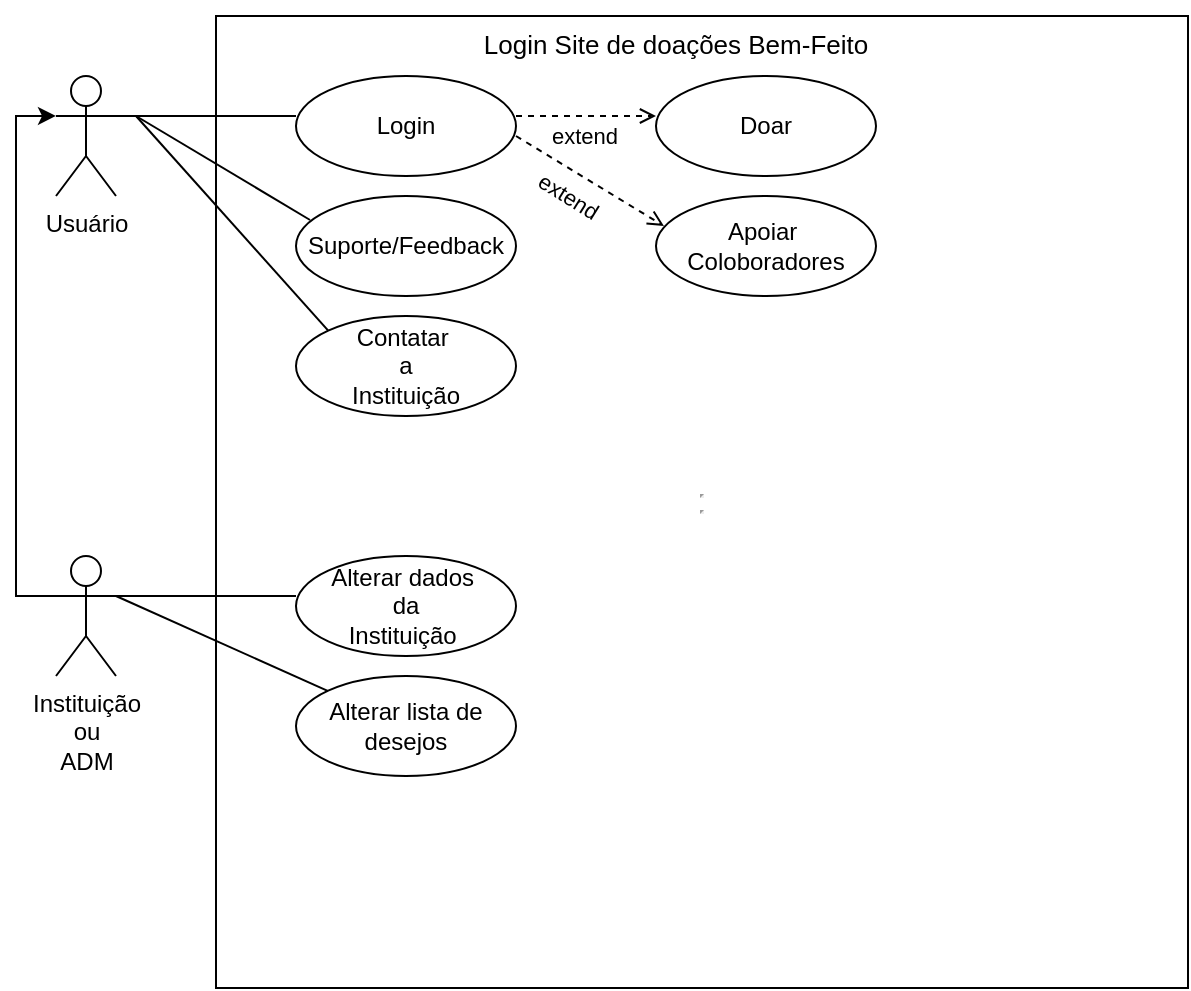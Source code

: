 <mxfile version="27.1.6">
  <diagram name="Página-1" id="vyKvVYCuz1J2oj9MiSdE">
    <mxGraphModel dx="872" dy="1642" grid="1" gridSize="10" guides="1" tooltips="1" connect="1" arrows="1" fold="1" page="1" pageScale="1" pageWidth="827" pageHeight="1169" math="0" shadow="0">
      <root>
        <mxCell id="0" />
        <mxCell id="1" parent="0" />
        <mxCell id="e7VwcULazJnpzLRZF0wZ-1" value="Usuário" style="shape=umlActor;verticalLabelPosition=bottom;verticalAlign=top;html=1;outlineConnect=0;" parent="1" vertex="1">
          <mxGeometry x="80" y="-590" width="30" height="60" as="geometry" />
        </mxCell>
        <mxCell id="e7VwcULazJnpzLRZF0wZ-2" value="&lt;hr&gt;&lt;hr&gt;" style="whiteSpace=wrap;html=1;aspect=fixed;" parent="1" vertex="1">
          <mxGeometry x="160" y="-620" width="486" height="486" as="geometry" />
        </mxCell>
        <mxCell id="e7VwcULazJnpzLRZF0wZ-3" value="Instituição&lt;br&gt;ou&lt;br&gt;&lt;div&gt;ADM&lt;/div&gt;" style="shape=umlActor;verticalLabelPosition=bottom;verticalAlign=top;html=1;outlineConnect=0;" parent="1" vertex="1">
          <mxGeometry x="80" y="-350" width="30" height="60" as="geometry" />
        </mxCell>
        <mxCell id="e7VwcULazJnpzLRZF0wZ-4" value="Login" style="ellipse;whiteSpace=wrap;html=1;" parent="1" vertex="1">
          <mxGeometry x="200" y="-590" width="110" height="50" as="geometry" />
        </mxCell>
        <UserObject label="&lt;font style=&quot;font-size: 13px;&quot;&gt;Login Site de doações Bem-Feito&lt;/font&gt;" placeholders="1" name="Variable" id="e7VwcULazJnpzLRZF0wZ-6">
          <mxCell style="text;html=1;strokeColor=none;fillColor=none;align=center;verticalAlign=middle;whiteSpace=wrap;overflow=hidden;" parent="1" vertex="1">
            <mxGeometry x="270" y="-628" width="240" height="44" as="geometry" />
          </mxCell>
        </UserObject>
        <mxCell id="e7VwcULazJnpzLRZF0wZ-9" style="edgeStyle=orthogonalEdgeStyle;rounded=0;orthogonalLoop=1;jettySize=auto;html=1;exitX=0;exitY=0.333;exitDx=0;exitDy=0;exitPerimeter=0;entryX=0;entryY=0.333;entryDx=0;entryDy=0;entryPerimeter=0;" parent="1" source="e7VwcULazJnpzLRZF0wZ-3" target="e7VwcULazJnpzLRZF0wZ-1" edge="1">
          <mxGeometry relative="1" as="geometry" />
        </mxCell>
        <mxCell id="e7VwcULazJnpzLRZF0wZ-15" value="" style="edgeStyle=none;orthogonalLoop=1;jettySize=auto;html=1;rounded=0;endArrow=none;startFill=0;" parent="1" edge="1">
          <mxGeometry width="100" relative="1" as="geometry">
            <mxPoint x="110" y="-570" as="sourcePoint" />
            <mxPoint x="200" y="-570" as="targetPoint" />
            <Array as="points">
              <mxPoint x="160" y="-570" />
            </Array>
          </mxGeometry>
        </mxCell>
        <mxCell id="e7VwcULazJnpzLRZF0wZ-22" value="&lt;font&gt;Apoiar&amp;nbsp;&lt;/font&gt;&lt;div&gt;&lt;font&gt;Coloboradores&lt;/font&gt;&lt;/div&gt;" style="ellipse;whiteSpace=wrap;html=1;" parent="1" vertex="1">
          <mxGeometry x="380" y="-530" width="110" height="50" as="geometry" />
        </mxCell>
        <mxCell id="VftM1EwZa3hSBhcoJhMB-2" value="Alterar dados&amp;nbsp;&lt;div&gt;da&lt;/div&gt;&lt;div&gt;Instituição&amp;nbsp;&lt;/div&gt;" style="ellipse;whiteSpace=wrap;html=1;" parent="1" vertex="1">
          <mxGeometry x="200" y="-350" width="110" height="50" as="geometry" />
        </mxCell>
        <mxCell id="VftM1EwZa3hSBhcoJhMB-3" value="" style="edgeStyle=none;orthogonalLoop=1;jettySize=auto;html=1;rounded=0;endArrow=none;startFill=0;" parent="1" edge="1">
          <mxGeometry width="100" relative="1" as="geometry">
            <mxPoint x="110" y="-330" as="sourcePoint" />
            <mxPoint x="200" y="-330" as="targetPoint" />
            <Array as="points">
              <mxPoint x="160" y="-330" />
            </Array>
          </mxGeometry>
        </mxCell>
        <mxCell id="1QNMURvAYeULJM6w-lUa-2" value="" style="orthogonalLoop=1;jettySize=auto;html=1;rounded=0;endArrow=open;startFill=0;dashed=1;endFill=0;entryX=0.036;entryY=0.3;entryDx=0;entryDy=0;entryPerimeter=0;" edge="1" parent="1" target="e7VwcULazJnpzLRZF0wZ-22">
          <mxGeometry width="100" relative="1" as="geometry">
            <mxPoint x="310" y="-560" as="sourcePoint" />
            <mxPoint x="380" y="-540" as="targetPoint" />
          </mxGeometry>
        </mxCell>
        <mxCell id="1QNMURvAYeULJM6w-lUa-4" value="extend" style="text;html=1;align=center;verticalAlign=middle;resizable=0;points=[];autosize=1;strokeColor=none;fillColor=none;rotation=32;fontSize=11;" vertex="1" parent="1">
          <mxGeometry x="306" y="-545" width="60" height="30" as="geometry" />
        </mxCell>
        <mxCell id="1QNMURvAYeULJM6w-lUa-6" value="Alterar lista de&lt;div&gt;desejos&lt;/div&gt;" style="ellipse;whiteSpace=wrap;html=1;" vertex="1" parent="1">
          <mxGeometry x="200" y="-290" width="110" height="50" as="geometry" />
        </mxCell>
        <mxCell id="1QNMURvAYeULJM6w-lUa-7" value="" style="orthogonalLoop=1;jettySize=auto;html=1;rounded=0;endArrow=none;startFill=0;" edge="1" parent="1" target="1QNMURvAYeULJM6w-lUa-6">
          <mxGeometry width="100" relative="1" as="geometry">
            <mxPoint x="110" y="-330" as="sourcePoint" />
            <mxPoint x="190" y="-320" as="targetPoint" />
          </mxGeometry>
        </mxCell>
        <mxCell id="1QNMURvAYeULJM6w-lUa-8" value="Suporte/Feedback" style="ellipse;whiteSpace=wrap;html=1;" vertex="1" parent="1">
          <mxGeometry x="200" y="-530" width="110" height="50" as="geometry" />
        </mxCell>
        <mxCell id="1QNMURvAYeULJM6w-lUa-9" value="" style="orthogonalLoop=1;jettySize=auto;html=1;rounded=0;endArrow=none;startFill=0;entryX=0.064;entryY=0.24;entryDx=0;entryDy=0;entryPerimeter=0;" edge="1" parent="1" target="1QNMURvAYeULJM6w-lUa-8">
          <mxGeometry width="100" relative="1" as="geometry">
            <mxPoint x="120" y="-570" as="sourcePoint" />
            <mxPoint x="200" y="-520" as="targetPoint" />
          </mxGeometry>
        </mxCell>
        <mxCell id="1QNMURvAYeULJM6w-lUa-12" value="Contatar&amp;nbsp;&lt;div&gt;a&lt;/div&gt;&lt;div&gt;Instituição&lt;/div&gt;" style="ellipse;whiteSpace=wrap;html=1;" vertex="1" parent="1">
          <mxGeometry x="200" y="-470" width="110" height="50" as="geometry" />
        </mxCell>
        <mxCell id="1QNMURvAYeULJM6w-lUa-13" value="" style="orthogonalLoop=1;jettySize=auto;html=1;rounded=0;endArrow=none;startFill=0;entryX=0;entryY=0;entryDx=0;entryDy=0;" edge="1" parent="1" target="1QNMURvAYeULJM6w-lUa-12">
          <mxGeometry width="100" relative="1" as="geometry">
            <mxPoint x="120" y="-570" as="sourcePoint" />
            <mxPoint x="220" y="-460" as="targetPoint" />
          </mxGeometry>
        </mxCell>
        <mxCell id="1QNMURvAYeULJM6w-lUa-14" value="Doar" style="ellipse;whiteSpace=wrap;html=1;" vertex="1" parent="1">
          <mxGeometry x="380" y="-590" width="110" height="50" as="geometry" />
        </mxCell>
        <mxCell id="1QNMURvAYeULJM6w-lUa-15" value="" style="orthogonalLoop=1;jettySize=auto;html=1;rounded=0;endArrow=open;startFill=0;dashed=1;endFill=0;" edge="1" parent="1">
          <mxGeometry width="100" relative="1" as="geometry">
            <mxPoint x="310" y="-570" as="sourcePoint" />
            <mxPoint x="380" y="-570" as="targetPoint" />
          </mxGeometry>
        </mxCell>
        <mxCell id="1QNMURvAYeULJM6w-lUa-18" value="extend" style="text;html=1;align=center;verticalAlign=middle;resizable=0;points=[];autosize=1;strokeColor=none;fillColor=none;fontSize=11;" vertex="1" parent="1">
          <mxGeometry x="314" y="-575" width="60" height="30" as="geometry" />
        </mxCell>
      </root>
    </mxGraphModel>
  </diagram>
</mxfile>
